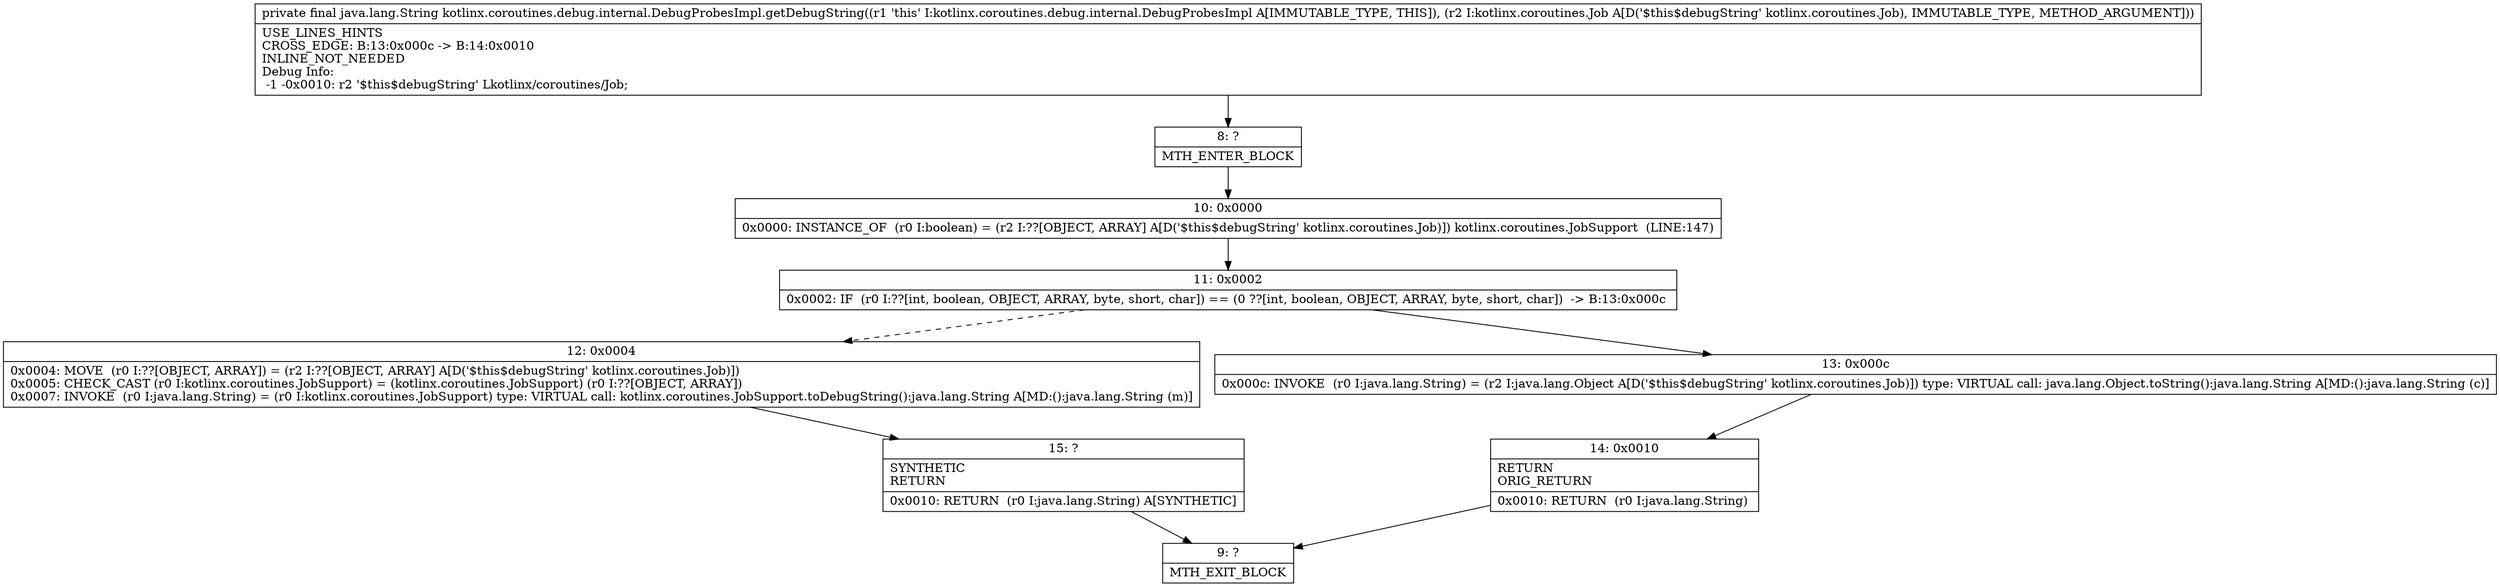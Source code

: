 digraph "CFG forkotlinx.coroutines.debug.internal.DebugProbesImpl.getDebugString(Lkotlinx\/coroutines\/Job;)Ljava\/lang\/String;" {
Node_8 [shape=record,label="{8\:\ ?|MTH_ENTER_BLOCK\l}"];
Node_10 [shape=record,label="{10\:\ 0x0000|0x0000: INSTANCE_OF  (r0 I:boolean) = (r2 I:??[OBJECT, ARRAY] A[D('$this$debugString' kotlinx.coroutines.Job)]) kotlinx.coroutines.JobSupport  (LINE:147)\l}"];
Node_11 [shape=record,label="{11\:\ 0x0002|0x0002: IF  (r0 I:??[int, boolean, OBJECT, ARRAY, byte, short, char]) == (0 ??[int, boolean, OBJECT, ARRAY, byte, short, char])  \-\> B:13:0x000c \l}"];
Node_12 [shape=record,label="{12\:\ 0x0004|0x0004: MOVE  (r0 I:??[OBJECT, ARRAY]) = (r2 I:??[OBJECT, ARRAY] A[D('$this$debugString' kotlinx.coroutines.Job)]) \l0x0005: CHECK_CAST (r0 I:kotlinx.coroutines.JobSupport) = (kotlinx.coroutines.JobSupport) (r0 I:??[OBJECT, ARRAY]) \l0x0007: INVOKE  (r0 I:java.lang.String) = (r0 I:kotlinx.coroutines.JobSupport) type: VIRTUAL call: kotlinx.coroutines.JobSupport.toDebugString():java.lang.String A[MD:():java.lang.String (m)]\l}"];
Node_15 [shape=record,label="{15\:\ ?|SYNTHETIC\lRETURN\l|0x0010: RETURN  (r0 I:java.lang.String) A[SYNTHETIC]\l}"];
Node_9 [shape=record,label="{9\:\ ?|MTH_EXIT_BLOCK\l}"];
Node_13 [shape=record,label="{13\:\ 0x000c|0x000c: INVOKE  (r0 I:java.lang.String) = (r2 I:java.lang.Object A[D('$this$debugString' kotlinx.coroutines.Job)]) type: VIRTUAL call: java.lang.Object.toString():java.lang.String A[MD:():java.lang.String (c)]\l}"];
Node_14 [shape=record,label="{14\:\ 0x0010|RETURN\lORIG_RETURN\l|0x0010: RETURN  (r0 I:java.lang.String) \l}"];
MethodNode[shape=record,label="{private final java.lang.String kotlinx.coroutines.debug.internal.DebugProbesImpl.getDebugString((r1 'this' I:kotlinx.coroutines.debug.internal.DebugProbesImpl A[IMMUTABLE_TYPE, THIS]), (r2 I:kotlinx.coroutines.Job A[D('$this$debugString' kotlinx.coroutines.Job), IMMUTABLE_TYPE, METHOD_ARGUMENT]))  | USE_LINES_HINTS\lCROSS_EDGE: B:13:0x000c \-\> B:14:0x0010\lINLINE_NOT_NEEDED\lDebug Info:\l  \-1 \-0x0010: r2 '$this$debugString' Lkotlinx\/coroutines\/Job;\l}"];
MethodNode -> Node_8;Node_8 -> Node_10;
Node_10 -> Node_11;
Node_11 -> Node_12[style=dashed];
Node_11 -> Node_13;
Node_12 -> Node_15;
Node_15 -> Node_9;
Node_13 -> Node_14;
Node_14 -> Node_9;
}

